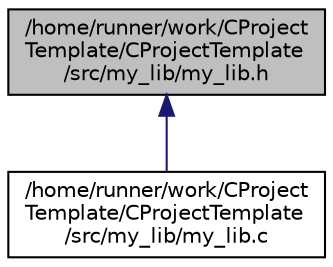 digraph "/home/runner/work/CProjectTemplate/CProjectTemplate/src/my_lib/my_lib.h"
{
 // LATEX_PDF_SIZE
  edge [fontname="Helvetica",fontsize="10",labelfontname="Helvetica",labelfontsize="10"];
  node [fontname="Helvetica",fontsize="10",shape=record];
  Node1 [label="/home/runner/work/CProject\lTemplate/CProjectTemplate\l/src/my_lib/my_lib.h",height=0.2,width=0.4,color="black", fillcolor="grey75", style="filled", fontcolor="black",tooltip=" "];
  Node1 -> Node2 [dir="back",color="midnightblue",fontsize="10",style="solid",fontname="Helvetica"];
  Node2 [label="/home/runner/work/CProject\lTemplate/CProjectTemplate\l/src/my_lib/my_lib.c",height=0.2,width=0.4,color="black", fillcolor="white", style="filled",URL="$my__lib_8c.html",tooltip=" "];
}
